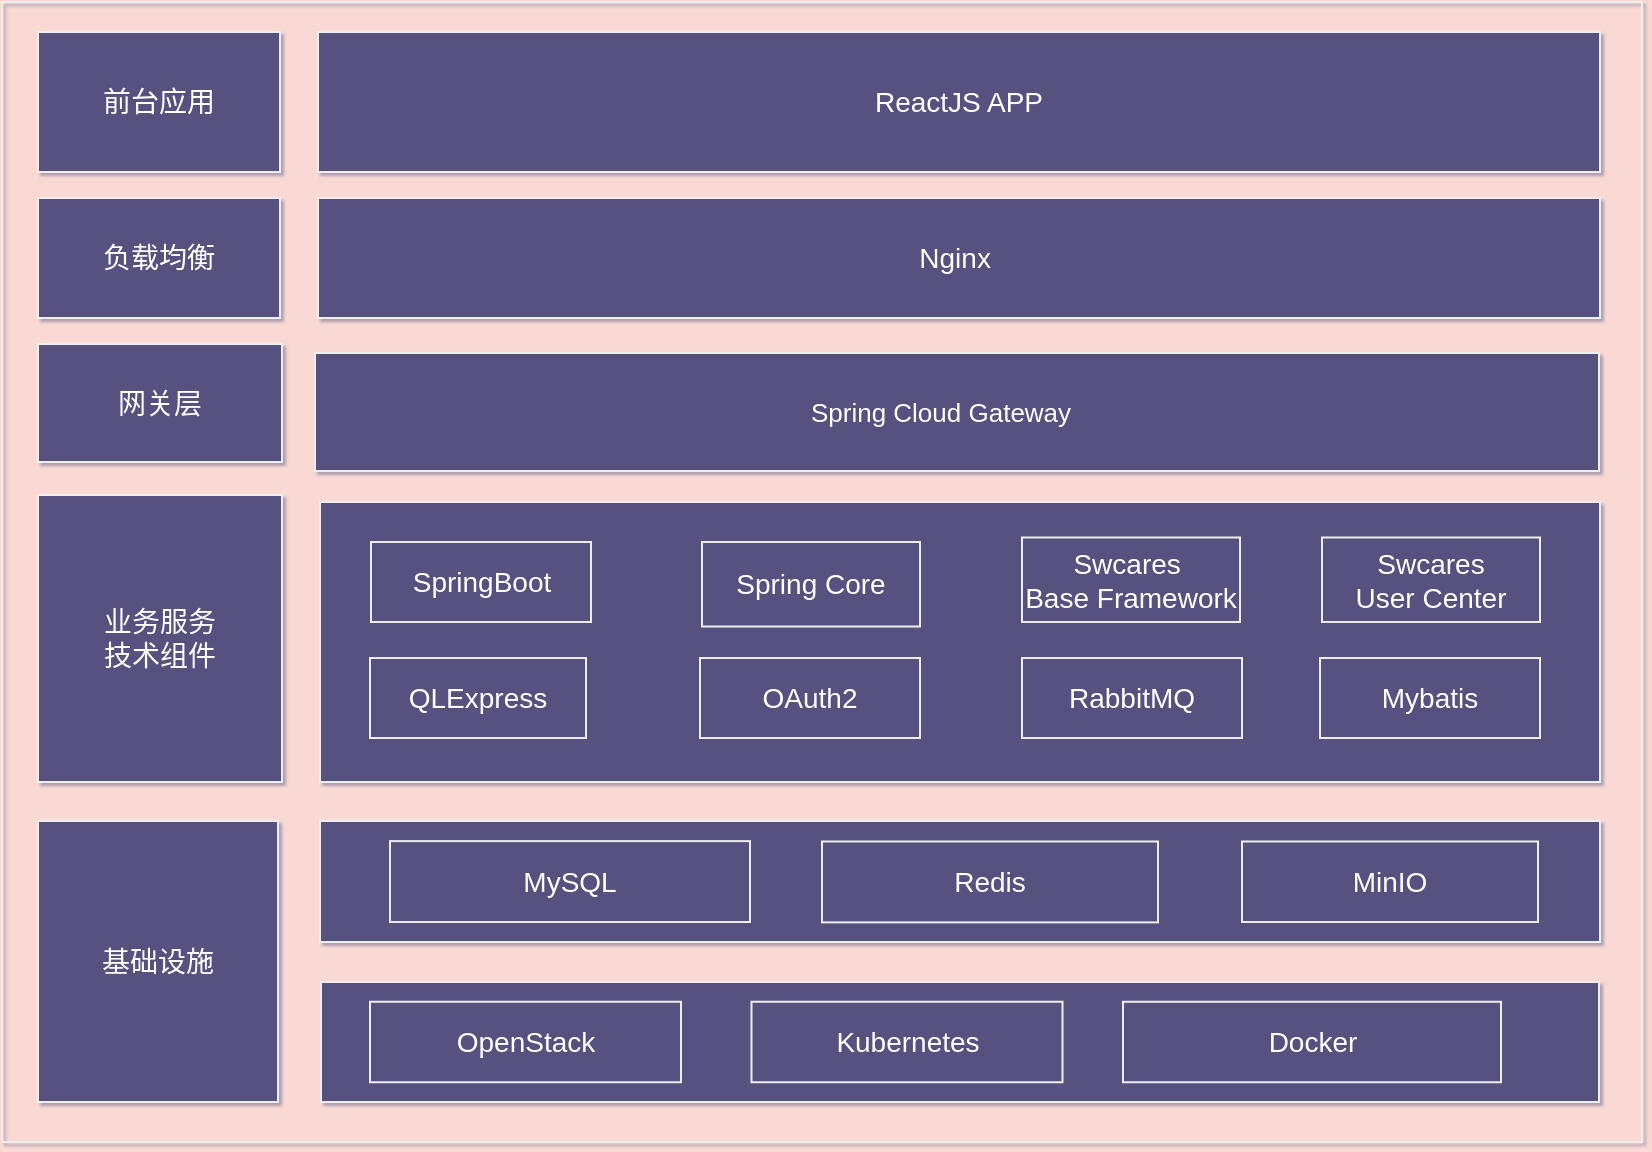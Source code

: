 <mxfile version="20.2.2" type="github">
  <diagram id="A4ItZbjAcyblu4EFFsMP" name="Page-1">
    <mxGraphModel dx="1142" dy="771" grid="1" gridSize="10" guides="1" tooltips="1" connect="1" arrows="1" fold="1" page="1" pageScale="1" pageWidth="827" pageHeight="1169" background="#FAD9D5" math="0" shadow="1">
      <root>
        <mxCell id="0" />
        <mxCell id="1" parent="0" />
        <mxCell id="NfwT-5guAlgeJ3il_cm0-50" value="" style="rounded=0;whiteSpace=wrap;html=1;fontSize=13;labelBorderColor=none;fontColor=#FFFFFF;noLabel=1;fillColor=none;strokeColor=#EEEEEE;" parent="1" vertex="1">
          <mxGeometry x="40" y="40" width="820" height="570" as="geometry" />
        </mxCell>
        <mxCell id="ne6_LfQAyheU7745YuGY-1" value="业务服务&lt;br&gt;技术组件" style="rounded=0;whiteSpace=wrap;html=1;fontSize=14;fillColor=#56517E;strokeColor=#EEEEEE;fontColor=#FFFFFF;" parent="1" vertex="1">
          <mxGeometry x="58" y="286.5" width="122" height="143.5" as="geometry" />
        </mxCell>
        <mxCell id="ne6_LfQAyheU7745YuGY-2" value="" style="rounded=0;whiteSpace=wrap;html=1;fontSize=14;fillColor=#56517E;strokeColor=#EEEEEE;fontColor=#FFFFFF;" parent="1" vertex="1">
          <mxGeometry x="199" y="290" width="640" height="140" as="geometry" />
        </mxCell>
        <mxCell id="ne6_LfQAyheU7745YuGY-3" value="基础设施" style="rounded=0;whiteSpace=wrap;html=1;fontSize=14;fillColor=#56517E;fontColor=#FFFFFF;strokeColor=#EEEEEE;" parent="1" vertex="1">
          <mxGeometry x="58" y="449.5" width="120" height="140.5" as="geometry" />
        </mxCell>
        <mxCell id="ne6_LfQAyheU7745YuGY-4" value="" style="rounded=0;whiteSpace=wrap;html=1;fontSize=14;fillColor=#56517E;strokeColor=#EEEEEE;fontColor=#FFFFFF;" parent="1" vertex="1">
          <mxGeometry x="199" y="449.5" width="640" height="60.5" as="geometry" />
        </mxCell>
        <mxCell id="ne6_LfQAyheU7745YuGY-7" value="ReactJS APP" style="rounded=0;whiteSpace=wrap;html=1;fontSize=14;fillColor=#56517E;strokeColor=#EEEEEE;fontColor=#FFFFFF;" parent="1" vertex="1">
          <mxGeometry x="198" y="55" width="641" height="70" as="geometry" />
        </mxCell>
        <mxCell id="ne6_LfQAyheU7745YuGY-9" value="前台应用" style="rounded=0;whiteSpace=wrap;html=1;fontSize=14;fillColor=#56517E;strokeColor=#EEEEEE;fontColor=#FFFFFF;" parent="1" vertex="1">
          <mxGeometry x="58" y="55" width="121" height="70" as="geometry" />
        </mxCell>
        <mxCell id="NfwT-5guAlgeJ3il_cm0-10" value="" style="rounded=0;whiteSpace=wrap;html=1;fontSize=14;fillColor=#56517E;strokeColor=#EEEEEE;fontColor=#FFFFFF;" parent="1" vertex="1">
          <mxGeometry x="196.5" y="215.5" width="642" height="59" as="geometry" />
        </mxCell>
        <mxCell id="NfwT-5guAlgeJ3il_cm0-15" value="网关层" style="rounded=0;whiteSpace=wrap;html=1;fontSize=14;fillColor=#56517E;strokeColor=#EEEEEE;fontColor=#FFFFFF;" parent="1" vertex="1">
          <mxGeometry x="58" y="211" width="122" height="59" as="geometry" />
        </mxCell>
        <mxCell id="NfwT-5guAlgeJ3il_cm0-19" value="" style="rounded=0;whiteSpace=wrap;html=1;fontFamily=Helvetica;fontSize=14;fillColor=#56517E;strokeColor=#EEEEEE;fontColor=#FFFFFF;" parent="1" vertex="1">
          <mxGeometry x="199.5" y="530" width="639" height="60" as="geometry" />
        </mxCell>
        <mxCell id="NfwT-5guAlgeJ3il_cm0-22" value="SpringBoot" style="rounded=0;whiteSpace=wrap;html=1;fontFamily=Helvetica;fontSize=14;fillColor=#56517E;strokeColor=#EEEEEE;fontColor=#FFFFFF;" parent="1" vertex="1">
          <mxGeometry x="224.5" y="310" width="110" height="40" as="geometry" />
        </mxCell>
        <mxCell id="NfwT-5guAlgeJ3il_cm0-28" value="Spring Core" style="rounded=0;whiteSpace=wrap;html=1;fontFamily=Helvetica;fontSize=14;fillColor=#56517E;strokeColor=#EEEEEE;fontColor=#FFFFFF;" parent="1" vertex="1">
          <mxGeometry x="390" y="310" width="109" height="42.25" as="geometry" />
        </mxCell>
        <mxCell id="NfwT-5guAlgeJ3il_cm0-29" value="Mybatis" style="rounded=0;whiteSpace=wrap;html=1;fontFamily=Helvetica;fontSize=14;fillColor=#56517E;strokeColor=#EEEEEE;fontColor=#FFFFFF;" parent="1" vertex="1">
          <mxGeometry x="699" y="368" width="110" height="40" as="geometry" />
        </mxCell>
        <mxCell id="NfwT-5guAlgeJ3il_cm0-32" value="RabbitMQ" style="rounded=0;whiteSpace=wrap;html=1;fontFamily=Helvetica;fontSize=14;fillColor=#56517E;strokeColor=#EEEEEE;fontColor=#FFFFFF;" parent="1" vertex="1">
          <mxGeometry x="550" y="368" width="110" height="40" as="geometry" />
        </mxCell>
        <mxCell id="NfwT-5guAlgeJ3il_cm0-36" value="QLExpress" style="rounded=0;whiteSpace=wrap;html=1;fontFamily=Helvetica;fontSize=14;fillColor=#56517E;strokeColor=#EEEEEE;fontColor=#FFFFFF;" parent="1" vertex="1">
          <mxGeometry x="224" y="368" width="108" height="40" as="geometry" />
        </mxCell>
        <mxCell id="NfwT-5guAlgeJ3il_cm0-39" value="负载均衡" style="rounded=0;whiteSpace=wrap;html=1;fontSize=14;fillColor=#56517E;strokeColor=#EEEEEE;fontColor=#FFFFFF;" parent="1" vertex="1">
          <mxGeometry x="58" y="138" width="121" height="60" as="geometry" />
        </mxCell>
        <mxCell id="NfwT-5guAlgeJ3il_cm0-40" value="Nginx&amp;nbsp;" style="rounded=0;whiteSpace=wrap;html=1;fontSize=14;fillColor=#56517E;strokeColor=#EEEEEE;fontColor=#FFFFFF;" parent="1" vertex="1">
          <mxGeometry x="198" y="138" width="641" height="60" as="geometry" />
        </mxCell>
        <mxCell id="NfwT-5guAlgeJ3il_cm0-43" value="MySQL" style="rounded=0;whiteSpace=wrap;html=1;fontFamily=Helvetica;fontSize=14;fillColor=#56517E;strokeColor=#EEEEEE;fontColor=#FFFFFF;" parent="1" vertex="1">
          <mxGeometry x="234" y="459.56" width="180" height="40.44" as="geometry" />
        </mxCell>
        <mxCell id="NfwT-5guAlgeJ3il_cm0-44" value="Redis" style="rounded=0;whiteSpace=wrap;html=1;fontFamily=Helvetica;fontSize=14;fillColor=#56517E;strokeColor=#EEEEEE;fontColor=#FFFFFF;" parent="1" vertex="1">
          <mxGeometry x="450" y="459.75" width="168" height="40.44" as="geometry" />
        </mxCell>
        <mxCell id="GfzKb-zqpfh90Ny8dKDO-4" value="OpenStack" style="rounded=0;whiteSpace=wrap;html=1;fontFamily=Helvetica;fontSize=14;fillColor=#56517E;strokeColor=#EEEEEE;fontColor=#FFFFFF;" parent="1" vertex="1">
          <mxGeometry x="224" y="539.87" width="155.5" height="40.25" as="geometry" />
        </mxCell>
        <mxCell id="GfzKb-zqpfh90Ny8dKDO-5" value="Kubernetes" style="rounded=0;whiteSpace=wrap;html=1;fontFamily=Helvetica;fontSize=14;fillColor=#56517E;strokeColor=#EEEEEE;fontColor=#FFFFFF;" parent="1" vertex="1">
          <mxGeometry x="414.75" y="539.87" width="155.5" height="40.25" as="geometry" />
        </mxCell>
        <mxCell id="GfzKb-zqpfh90Ny8dKDO-6" value="Docker" style="rounded=0;whiteSpace=wrap;html=1;fontFamily=Helvetica;fontSize=14;fillColor=#56517E;strokeColor=#EEEEEE;fontColor=#FFFFFF;" parent="1" vertex="1">
          <mxGeometry x="600.5" y="539.88" width="189" height="40.25" as="geometry" />
        </mxCell>
        <mxCell id="-aznBYbTXZx-cjws34QP-2" value="Spring Cloud Gateway" style="text;html=1;resizable=0;autosize=1;align=center;verticalAlign=middle;points=[];fillColor=none;strokeColor=none;rounded=0;fontSize=13;fontColor=#FFFFFF;" parent="1" vertex="1">
          <mxGeometry x="434" y="230" width="150" height="30" as="geometry" />
        </mxCell>
        <mxCell id="-aznBYbTXZx-cjws34QP-4" value="MinIO" style="rounded=0;whiteSpace=wrap;html=1;fontFamily=Helvetica;fontSize=14;fillColor=#56517E;strokeColor=#EEEEEE;fontColor=#FFFFFF;" parent="1" vertex="1">
          <mxGeometry x="660" y="459.75" width="148" height="40.25" as="geometry" />
        </mxCell>
        <mxCell id="-aznBYbTXZx-cjws34QP-6" value="Swcares&amp;nbsp;&lt;br&gt;Base Framework" style="rounded=0;whiteSpace=wrap;html=1;fontFamily=Helvetica;fontSize=14;fillColor=#56517E;strokeColor=#EEEEEE;fontColor=#FFFFFF;" parent="1" vertex="1">
          <mxGeometry x="550" y="307.75" width="109" height="42.25" as="geometry" />
        </mxCell>
        <mxCell id="-aznBYbTXZx-cjws34QP-7" value="Swcares &lt;br&gt;User Center" style="rounded=0;whiteSpace=wrap;html=1;fontFamily=Helvetica;fontSize=14;fillColor=#56517E;strokeColor=#EEEEEE;fontColor=#FFFFFF;" parent="1" vertex="1">
          <mxGeometry x="700" y="307.75" width="109" height="42.25" as="geometry" />
        </mxCell>
        <mxCell id="wqNxczhfJBnNon5Cmf4f-1" value="OAuth2" style="rounded=0;whiteSpace=wrap;html=1;fontFamily=Helvetica;fontSize=14;fillColor=#56517E;strokeColor=#EEEEEE;fontColor=#FFFFFF;" vertex="1" parent="1">
          <mxGeometry x="389" y="368" width="110" height="40" as="geometry" />
        </mxCell>
      </root>
    </mxGraphModel>
  </diagram>
</mxfile>
